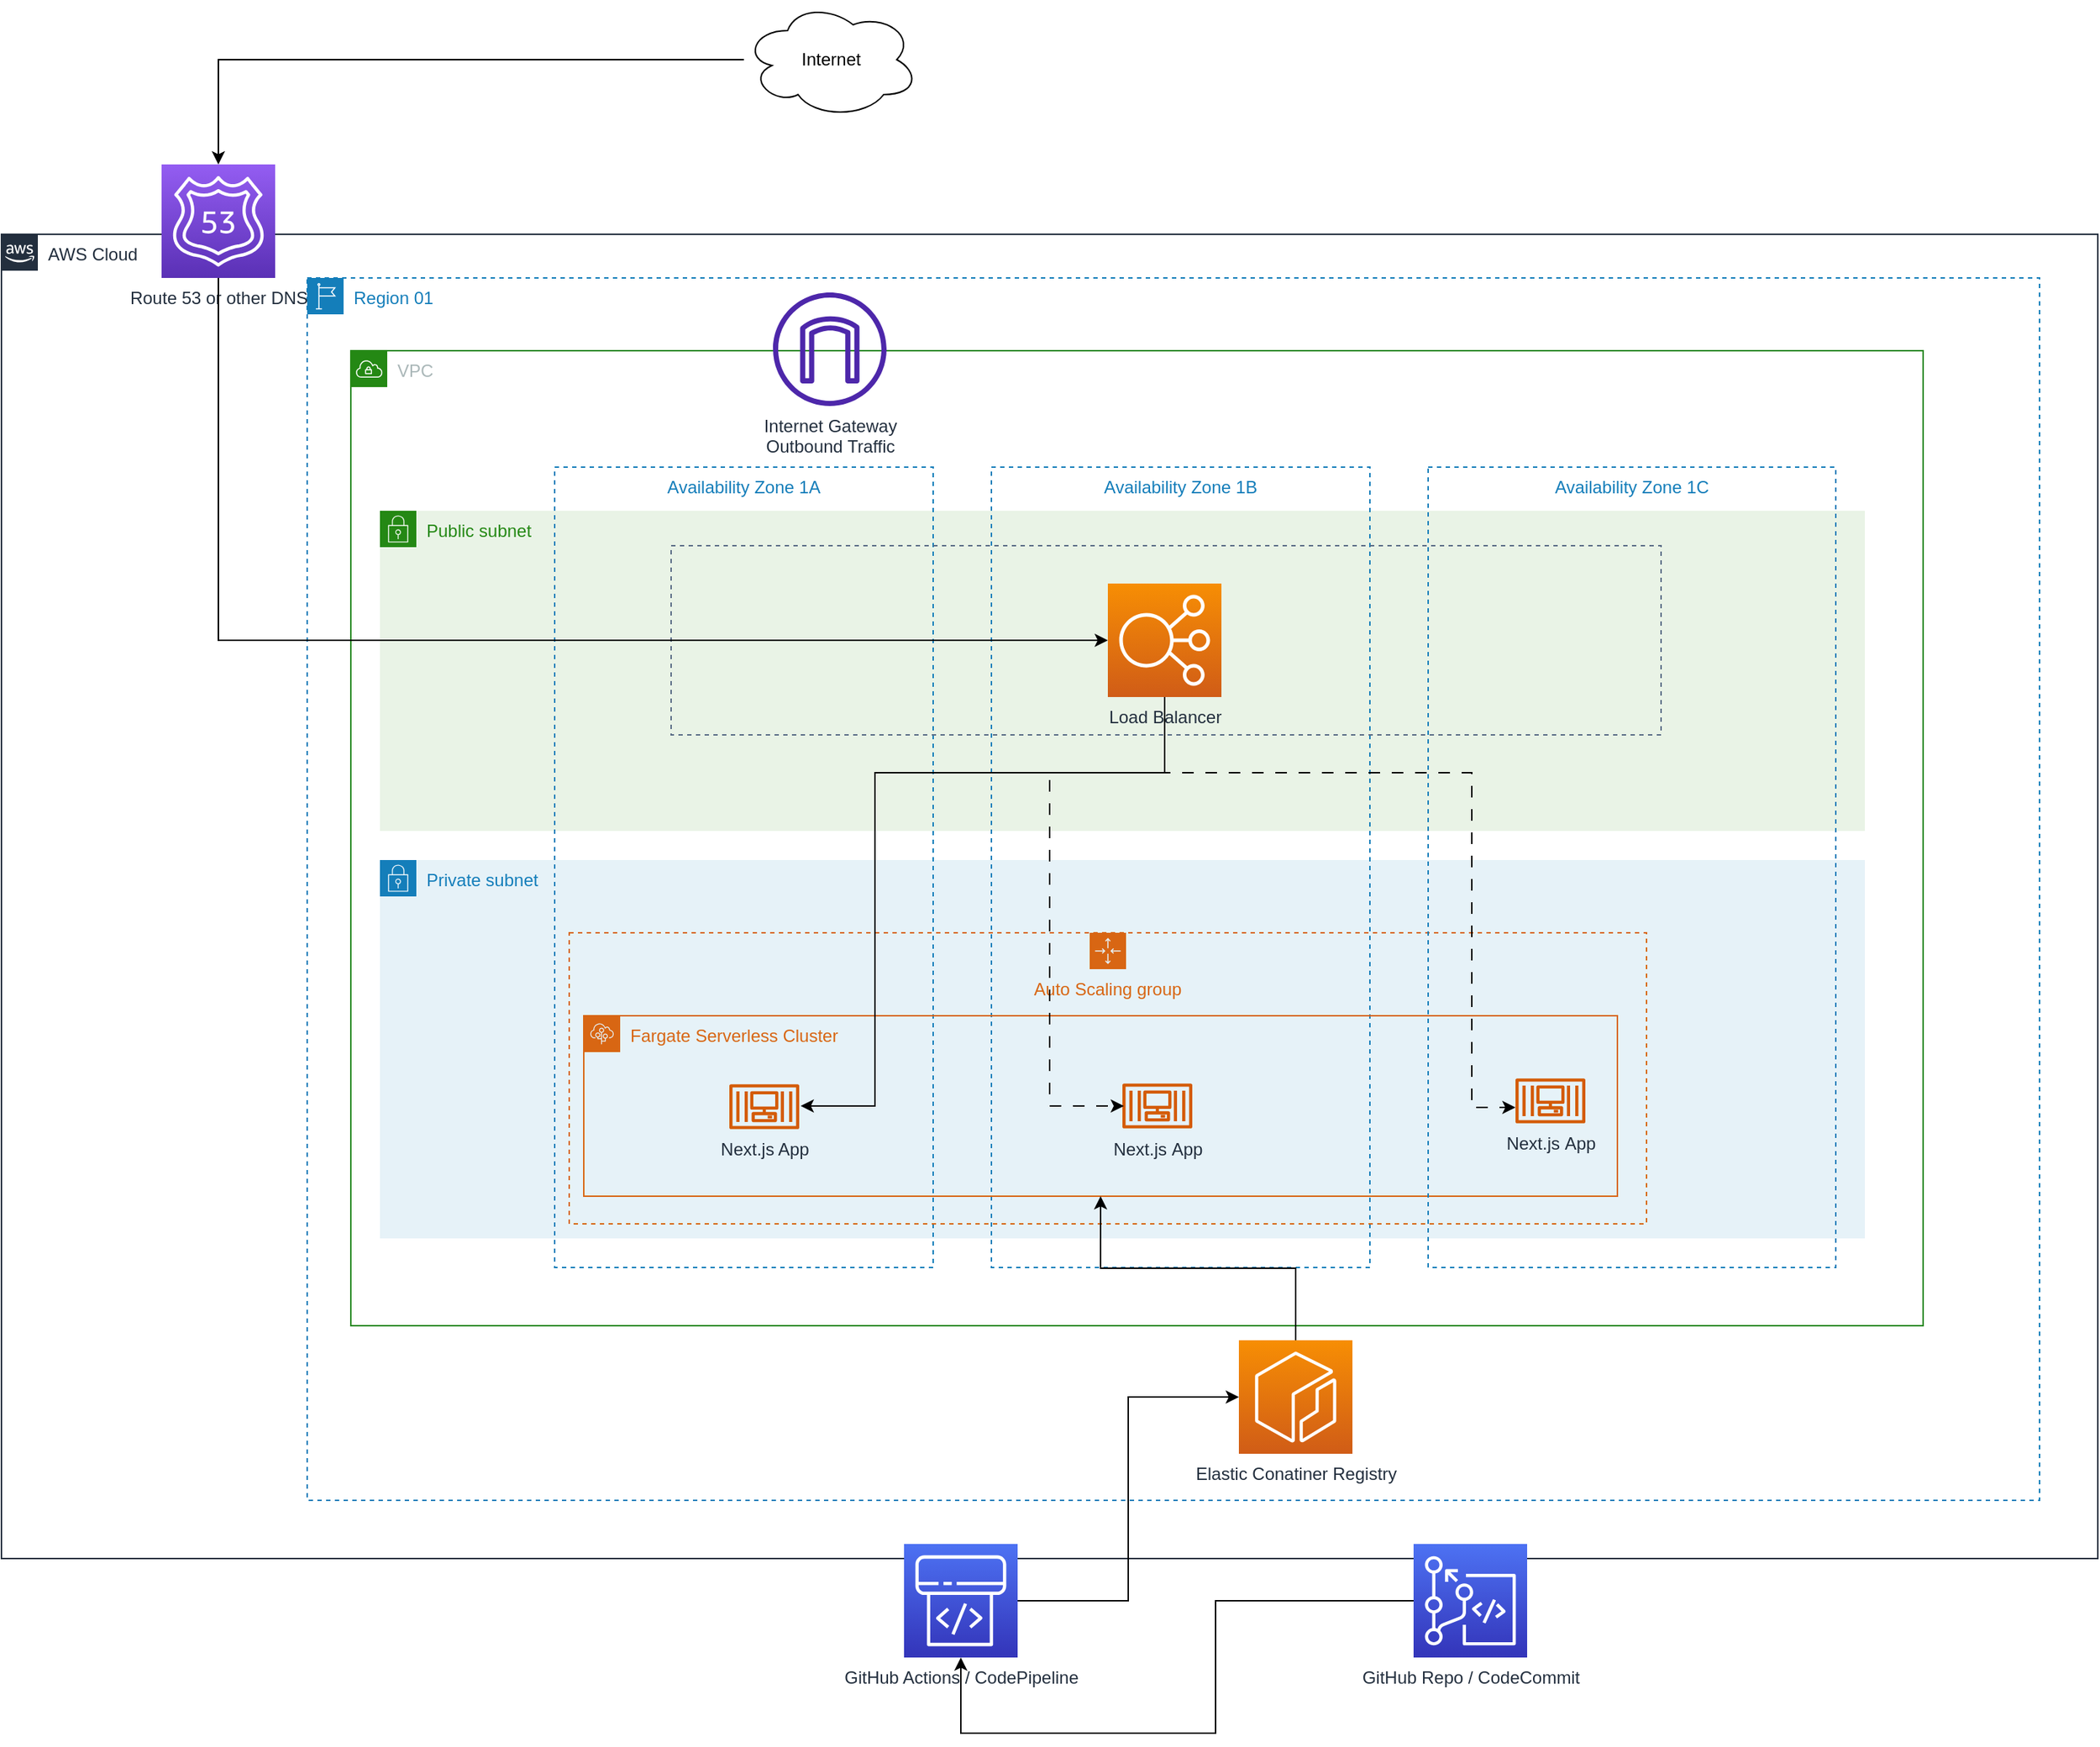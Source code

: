 <mxfile version="21.3.7" type="device">
  <diagram id="Ht1M8jgEwFfnCIfOTk4-" name="Page-1">
    <mxGraphModel dx="3354" dy="1343" grid="1" gridSize="10" guides="1" tooltips="1" connect="1" arrows="1" fold="1" page="1" pageScale="1" pageWidth="1169" pageHeight="827" math="0" shadow="0">
      <root>
        <mxCell id="0" />
        <mxCell id="1" parent="0" />
        <mxCell id="UEzPUAAOIrF-is8g5C7q-74" value="AWS Cloud" style="points=[[0,0],[0.25,0],[0.5,0],[0.75,0],[1,0],[1,0.25],[1,0.5],[1,0.75],[1,1],[0.75,1],[0.5,1],[0.25,1],[0,1],[0,0.75],[0,0.5],[0,0.25]];outlineConnect=0;gradientColor=none;html=1;whiteSpace=wrap;fontSize=12;fontStyle=0;shape=mxgraph.aws4.group;grIcon=mxgraph.aws4.group_aws_cloud_alt;strokeColor=#232F3E;fillColor=none;verticalAlign=top;align=left;spacingLeft=30;fontColor=#232F3E;dashed=0;labelBackgroundColor=#ffffff;container=1;pointerEvents=0;collapsible=0;recursiveResize=0;" parent="1" vertex="1">
          <mxGeometry x="160" y="210" width="1440" height="910" as="geometry" />
        </mxCell>
        <mxCell id="WNuyyVBRVqpik64d4mMc-3" value="Region 01" style="points=[[0,0],[0.25,0],[0.5,0],[0.75,0],[1,0],[1,0.25],[1,0.5],[1,0.75],[1,1],[0.75,1],[0.5,1],[0.25,1],[0,1],[0,0.75],[0,0.5],[0,0.25]];outlineConnect=0;gradientColor=none;html=1;whiteSpace=wrap;fontSize=12;fontStyle=0;container=1;pointerEvents=0;collapsible=0;recursiveResize=0;shape=mxgraph.aws4.group;grIcon=mxgraph.aws4.group_region;strokeColor=#147EBA;fillColor=none;verticalAlign=top;align=left;spacingLeft=30;fontColor=#147EBA;dashed=1;" parent="UEzPUAAOIrF-is8g5C7q-74" vertex="1">
          <mxGeometry x="210" y="30" width="1190" height="840" as="geometry" />
        </mxCell>
        <mxCell id="WNuyyVBRVqpik64d4mMc-10" value="VPC" style="points=[[0,0],[0.25,0],[0.5,0],[0.75,0],[1,0],[1,0.25],[1,0.5],[1,0.75],[1,1],[0.75,1],[0.5,1],[0.25,1],[0,1],[0,0.75],[0,0.5],[0,0.25]];outlineConnect=0;gradientColor=none;html=1;whiteSpace=wrap;fontSize=12;fontStyle=0;container=1;pointerEvents=0;collapsible=0;recursiveResize=0;shape=mxgraph.aws4.group;grIcon=mxgraph.aws4.group_vpc;strokeColor=#248814;fillColor=none;verticalAlign=top;align=left;spacingLeft=30;fontColor=#AAB7B8;dashed=0;" parent="WNuyyVBRVqpik64d4mMc-3" vertex="1">
          <mxGeometry x="30" y="50" width="1080" height="670" as="geometry" />
        </mxCell>
        <mxCell id="WNuyyVBRVqpik64d4mMc-9" value="Private subnet" style="points=[[0,0],[0.25,0],[0.5,0],[0.75,0],[1,0],[1,0.25],[1,0.5],[1,0.75],[1,1],[0.75,1],[0.5,1],[0.25,1],[0,1],[0,0.75],[0,0.5],[0,0.25]];outlineConnect=0;gradientColor=none;html=1;whiteSpace=wrap;fontSize=12;fontStyle=0;container=1;pointerEvents=0;collapsible=0;recursiveResize=0;shape=mxgraph.aws4.group;grIcon=mxgraph.aws4.group_security_group;grStroke=0;strokeColor=#147EBA;fillColor=#E6F2F8;verticalAlign=top;align=left;spacingLeft=30;fontColor=#147EBA;dashed=0;" parent="WNuyyVBRVqpik64d4mMc-10" vertex="1">
          <mxGeometry x="20" y="350" width="1020" height="260" as="geometry" />
        </mxCell>
        <mxCell id="WNuyyVBRVqpik64d4mMc-8" value="Public subnet" style="points=[[0,0],[0.25,0],[0.5,0],[0.75,0],[1,0],[1,0.25],[1,0.5],[1,0.75],[1,1],[0.75,1],[0.5,1],[0.25,1],[0,1],[0,0.75],[0,0.5],[0,0.25]];outlineConnect=0;gradientColor=none;html=1;whiteSpace=wrap;fontSize=12;fontStyle=0;container=1;pointerEvents=0;collapsible=0;recursiveResize=0;shape=mxgraph.aws4.group;grIcon=mxgraph.aws4.group_security_group;grStroke=0;strokeColor=#248814;fillColor=#E9F3E6;verticalAlign=top;align=left;spacingLeft=30;fontColor=#248814;dashed=0;" parent="WNuyyVBRVqpik64d4mMc-10" vertex="1">
          <mxGeometry x="20" y="110" width="1020" height="220" as="geometry" />
        </mxCell>
        <mxCell id="WNuyyVBRVqpik64d4mMc-6" value="Availability Zone 1A" style="fillColor=none;strokeColor=#147EBA;dashed=1;verticalAlign=top;fontStyle=0;fontColor=#147EBA;whiteSpace=wrap;html=1;" parent="WNuyyVBRVqpik64d4mMc-10" vertex="1">
          <mxGeometry x="140" y="80" width="260" height="550" as="geometry" />
        </mxCell>
        <mxCell id="WNuyyVBRVqpik64d4mMc-7" value="Availability Zone 1B" style="fillColor=none;strokeColor=#147EBA;dashed=1;verticalAlign=top;fontStyle=0;fontColor=#147EBA;whiteSpace=wrap;html=1;" parent="WNuyyVBRVqpik64d4mMc-10" vertex="1">
          <mxGeometry x="440" y="80" width="260" height="550" as="geometry" />
        </mxCell>
        <mxCell id="WNuyyVBRVqpik64d4mMc-23" value="Auto Scaling group" style="points=[[0,0],[0.25,0],[0.5,0],[0.75,0],[1,0],[1,0.25],[1,0.5],[1,0.75],[1,1],[0.75,1],[0.5,1],[0.25,1],[0,1],[0,0.75],[0,0.5],[0,0.25]];outlineConnect=0;gradientColor=none;html=1;whiteSpace=wrap;fontSize=12;fontStyle=0;container=1;pointerEvents=0;collapsible=0;recursiveResize=0;shape=mxgraph.aws4.groupCenter;grIcon=mxgraph.aws4.group_auto_scaling_group;grStroke=1;strokeColor=#D86613;fillColor=none;verticalAlign=top;align=center;fontColor=#D86613;dashed=1;spacingTop=25;" parent="WNuyyVBRVqpik64d4mMc-10" vertex="1">
          <mxGeometry x="150" y="400" width="740" height="200" as="geometry" />
        </mxCell>
        <mxCell id="WNuyyVBRVqpik64d4mMc-22" value="Fargate Serverless Cluster" style="points=[[0,0],[0.25,0],[0.5,0],[0.75,0],[1,0],[1,0.25],[1,0.5],[1,0.75],[1,1],[0.75,1],[0.5,1],[0.25,1],[0,1],[0,0.75],[0,0.5],[0,0.25]];outlineConnect=0;gradientColor=none;html=1;whiteSpace=wrap;fontSize=12;fontStyle=0;container=1;pointerEvents=0;collapsible=0;recursiveResize=0;shape=mxgraph.aws4.group;grIcon=mxgraph.aws4.group_elastic_beanstalk;strokeColor=#D86613;fillColor=none;verticalAlign=top;align=left;spacingLeft=30;fontColor=#D86613;dashed=0;" parent="WNuyyVBRVqpik64d4mMc-23" vertex="1">
          <mxGeometry x="10" y="57" width="710" height="124" as="geometry" />
        </mxCell>
        <mxCell id="WNuyyVBRVqpik64d4mMc-58" value="Next.js App" style="sketch=0;outlineConnect=0;fontColor=#232F3E;gradientColor=none;fillColor=#D45B07;strokeColor=none;dashed=0;verticalLabelPosition=bottom;verticalAlign=top;align=center;html=1;fontSize=12;fontStyle=0;aspect=fixed;pointerEvents=1;shape=mxgraph.aws4.container_3;" parent="WNuyyVBRVqpik64d4mMc-22" vertex="1">
          <mxGeometry x="100" y="47" width="48" height="31" as="geometry" />
        </mxCell>
        <mxCell id="WNuyyVBRVqpik64d4mMc-59" value="Next.js&amp;nbsp;App" style="sketch=0;outlineConnect=0;fontColor=#232F3E;gradientColor=none;fillColor=#D45B07;strokeColor=none;dashed=0;verticalLabelPosition=bottom;verticalAlign=top;align=center;html=1;fontSize=12;fontStyle=0;aspect=fixed;pointerEvents=1;shape=mxgraph.aws4.container_3;" parent="WNuyyVBRVqpik64d4mMc-22" vertex="1">
          <mxGeometry x="370" y="46.5" width="48" height="31" as="geometry" />
        </mxCell>
        <mxCell id="WNuyyVBRVqpik64d4mMc-24" value="Availability Zone 1C" style="fillColor=none;strokeColor=#147EBA;dashed=1;verticalAlign=top;fontStyle=0;fontColor=#147EBA;whiteSpace=wrap;html=1;" parent="WNuyyVBRVqpik64d4mMc-10" vertex="1">
          <mxGeometry x="740" y="80" width="280" height="550" as="geometry" />
        </mxCell>
        <mxCell id="WNuyyVBRVqpik64d4mMc-56" style="edgeStyle=orthogonalEdgeStyle;rounded=0;orthogonalLoop=1;jettySize=auto;html=1;dashed=1;dashPattern=8 8;" parent="WNuyyVBRVqpik64d4mMc-10" source="WNuyyVBRVqpik64d4mMc-19" edge="1">
          <mxGeometry relative="1" as="geometry">
            <mxPoint x="800" y="520" as="targetPoint" />
            <Array as="points">
              <mxPoint x="559" y="290" />
              <mxPoint x="770" y="290" />
              <mxPoint x="770" y="520" />
            </Array>
          </mxGeometry>
        </mxCell>
        <mxCell id="WNuyyVBRVqpik64d4mMc-19" value="Load Balancer" style="sketch=0;points=[[0,0,0],[0.25,0,0],[0.5,0,0],[0.75,0,0],[1,0,0],[0,1,0],[0.25,1,0],[0.5,1,0],[0.75,1,0],[1,1,0],[0,0.25,0],[0,0.5,0],[0,0.75,0],[1,0.25,0],[1,0.5,0],[1,0.75,0]];outlineConnect=0;fontColor=#232F3E;gradientColor=#F78E04;gradientDirection=north;fillColor=#D05C17;strokeColor=#ffffff;dashed=0;verticalLabelPosition=bottom;verticalAlign=top;align=center;html=1;fontSize=12;fontStyle=0;aspect=fixed;shape=mxgraph.aws4.resourceIcon;resIcon=mxgraph.aws4.elastic_load_balancing;" parent="WNuyyVBRVqpik64d4mMc-10" vertex="1">
          <mxGeometry x="520" y="160" width="78" height="78" as="geometry" />
        </mxCell>
        <mxCell id="WNuyyVBRVqpik64d4mMc-26" style="edgeStyle=orthogonalEdgeStyle;rounded=0;orthogonalLoop=1;jettySize=auto;html=1;entryX=0;entryY=0.5;entryDx=0;entryDy=0;entryPerimeter=0;dashed=1;dashPattern=8 8;" parent="WNuyyVBRVqpik64d4mMc-10" source="WNuyyVBRVqpik64d4mMc-19" edge="1">
          <mxGeometry relative="1" as="geometry">
            <mxPoint x="531" y="519" as="targetPoint" />
            <Array as="points">
              <mxPoint x="420" y="290" />
              <mxPoint x="480" y="290" />
              <mxPoint x="480" y="510" />
            </Array>
          </mxGeometry>
        </mxCell>
        <mxCell id="WNuyyVBRVqpik64d4mMc-29" style="edgeStyle=orthogonalEdgeStyle;rounded=0;orthogonalLoop=1;jettySize=auto;html=1;entryX=1;entryY=0.5;entryDx=0;entryDy=0;entryPerimeter=0;" parent="WNuyyVBRVqpik64d4mMc-10" source="WNuyyVBRVqpik64d4mMc-19" edge="1">
          <mxGeometry relative="1" as="geometry">
            <mxPoint x="309" y="519" as="targetPoint" />
            <Array as="points">
              <mxPoint x="559" y="290" />
              <mxPoint x="360" y="290" />
              <mxPoint x="360" y="519" />
            </Array>
          </mxGeometry>
        </mxCell>
        <mxCell id="WNuyyVBRVqpik64d4mMc-44" value="Internet Gateway&lt;br&gt;Outbound Traffic" style="sketch=0;outlineConnect=0;fontColor=#232F3E;gradientColor=none;fillColor=#4D27AA;strokeColor=none;dashed=0;verticalLabelPosition=bottom;verticalAlign=top;align=center;html=1;fontSize=12;fontStyle=0;aspect=fixed;pointerEvents=1;shape=mxgraph.aws4.internet_gateway;" parent="WNuyyVBRVqpik64d4mMc-10" vertex="1">
          <mxGeometry x="290" y="-40" width="78" height="78" as="geometry" />
        </mxCell>
        <mxCell id="WNuyyVBRVqpik64d4mMc-60" value="Next.js&amp;nbsp;App" style="sketch=0;outlineConnect=0;fontColor=#232F3E;gradientColor=none;fillColor=#D45B07;strokeColor=none;dashed=0;verticalLabelPosition=bottom;verticalAlign=top;align=center;html=1;fontSize=12;fontStyle=0;aspect=fixed;pointerEvents=1;shape=mxgraph.aws4.container_3;" parent="WNuyyVBRVqpik64d4mMc-10" vertex="1">
          <mxGeometry x="800" y="500" width="48" height="31" as="geometry" />
        </mxCell>
        <mxCell id="yC5KMYE5knI-6SYOr7_y-59" value="" style="fillColor=none;strokeColor=#5A6C86;dashed=1;verticalAlign=top;fontStyle=0;fontColor=#5A6C86;whiteSpace=wrap;html=1;" parent="WNuyyVBRVqpik64d4mMc-10" vertex="1">
          <mxGeometry x="220" y="134" width="680" height="130" as="geometry" />
        </mxCell>
        <mxCell id="WNuyyVBRVqpik64d4mMc-17" value="Elastic Conatiner Registry" style="sketch=0;points=[[0,0,0],[0.25,0,0],[0.5,0,0],[0.75,0,0],[1,0,0],[0,1,0],[0.25,1,0],[0.5,1,0],[0.75,1,0],[1,1,0],[0,0.25,0],[0,0.5,0],[0,0.75,0],[1,0.25,0],[1,0.5,0],[1,0.75,0]];outlineConnect=0;fontColor=#232F3E;gradientColor=#F78E04;gradientDirection=north;fillColor=#D05C17;strokeColor=#ffffff;dashed=0;verticalLabelPosition=bottom;verticalAlign=top;align=center;html=1;fontSize=12;fontStyle=0;aspect=fixed;shape=mxgraph.aws4.resourceIcon;resIcon=mxgraph.aws4.ecr;" parent="WNuyyVBRVqpik64d4mMc-3" vertex="1">
          <mxGeometry x="640" y="730" width="78" height="78" as="geometry" />
        </mxCell>
        <mxCell id="WNuyyVBRVqpik64d4mMc-36" style="edgeStyle=orthogonalEdgeStyle;rounded=0;orthogonalLoop=1;jettySize=auto;html=1;" parent="WNuyyVBRVqpik64d4mMc-3" source="WNuyyVBRVqpik64d4mMc-17" target="WNuyyVBRVqpik64d4mMc-22" edge="1">
          <mxGeometry relative="1" as="geometry" />
        </mxCell>
        <mxCell id="WNuyyVBRVqpik64d4mMc-39" value="Route 53 or other DNS" style="sketch=0;points=[[0,0,0],[0.25,0,0],[0.5,0,0],[0.75,0,0],[1,0,0],[0,1,0],[0.25,1,0],[0.5,1,0],[0.75,1,0],[1,1,0],[0,0.25,0],[0,0.5,0],[0,0.75,0],[1,0.25,0],[1,0.5,0],[1,0.75,0]];outlineConnect=0;fontColor=#232F3E;gradientColor=#945DF2;gradientDirection=north;fillColor=#5A30B5;strokeColor=#ffffff;dashed=0;verticalLabelPosition=bottom;verticalAlign=top;align=center;html=1;fontSize=12;fontStyle=0;aspect=fixed;shape=mxgraph.aws4.resourceIcon;resIcon=mxgraph.aws4.route_53;" parent="UEzPUAAOIrF-is8g5C7q-74" vertex="1">
          <mxGeometry x="110" y="-48" width="78" height="78" as="geometry" />
        </mxCell>
        <mxCell id="yC5KMYE5knI-6SYOr7_y-64" style="edgeStyle=orthogonalEdgeStyle;rounded=0;orthogonalLoop=1;jettySize=auto;html=1;entryX=0;entryY=0.5;entryDx=0;entryDy=0;entryPerimeter=0;exitX=0.5;exitY=1;exitDx=0;exitDy=0;exitPerimeter=0;" parent="UEzPUAAOIrF-is8g5C7q-74" source="WNuyyVBRVqpik64d4mMc-39" target="WNuyyVBRVqpik64d4mMc-19" edge="1">
          <mxGeometry relative="1" as="geometry">
            <mxPoint x="188" y="329" as="sourcePoint" />
          </mxGeometry>
        </mxCell>
        <mxCell id="yC5KMYE5knI-6SYOr7_y-66" style="edgeStyle=orthogonalEdgeStyle;rounded=0;orthogonalLoop=1;jettySize=auto;html=1;entryX=0.5;entryY=0;entryDx=0;entryDy=0;entryPerimeter=0;" parent="1" source="WNuyyVBRVqpik64d4mMc-42" target="WNuyyVBRVqpik64d4mMc-39" edge="1">
          <mxGeometry relative="1" as="geometry" />
        </mxCell>
        <mxCell id="WNuyyVBRVqpik64d4mMc-42" value="Internet" style="ellipse;shape=cloud;whiteSpace=wrap;html=1;" parent="1" vertex="1">
          <mxGeometry x="670" y="50" width="120" height="80" as="geometry" />
        </mxCell>
        <mxCell id="WNuyyVBRVqpik64d4mMc-37" value="GitHub Repo / CodeCommit" style="sketch=0;points=[[0,0,0],[0.25,0,0],[0.5,0,0],[0.75,0,0],[1,0,0],[0,1,0],[0.25,1,0],[0.5,1,0],[0.75,1,0],[1,1,0],[0,0.25,0],[0,0.5,0],[0,0.75,0],[1,0.25,0],[1,0.5,0],[1,0.75,0]];outlineConnect=0;fontColor=#232F3E;gradientColor=#4D72F3;gradientDirection=north;fillColor=#3334B9;strokeColor=#ffffff;dashed=0;verticalLabelPosition=bottom;verticalAlign=top;align=center;html=1;fontSize=12;fontStyle=0;aspect=fixed;shape=mxgraph.aws4.resourceIcon;resIcon=mxgraph.aws4.codecommit;" parent="1" vertex="1">
          <mxGeometry x="1130" y="1110" width="78" height="78" as="geometry" />
        </mxCell>
        <mxCell id="WNuyyVBRVqpik64d4mMc-38" style="edgeStyle=orthogonalEdgeStyle;rounded=0;orthogonalLoop=1;jettySize=auto;html=1;entryX=0.5;entryY=1;entryDx=0;entryDy=0;entryPerimeter=0;" parent="1" source="WNuyyVBRVqpik64d4mMc-37" target="7T-IeW5QFIOYpzFcK-aC-5" edge="1">
          <mxGeometry relative="1" as="geometry">
            <Array as="points">
              <mxPoint x="994" y="1149" />
              <mxPoint x="994" y="1240" />
              <mxPoint x="819" y="1240" />
            </Array>
          </mxGeometry>
        </mxCell>
        <mxCell id="7T-IeW5QFIOYpzFcK-aC-6" style="edgeStyle=orthogonalEdgeStyle;rounded=0;orthogonalLoop=1;jettySize=auto;html=1;entryX=0;entryY=0.5;entryDx=0;entryDy=0;entryPerimeter=0;" edge="1" parent="1" source="7T-IeW5QFIOYpzFcK-aC-5" target="WNuyyVBRVqpik64d4mMc-17">
          <mxGeometry relative="1" as="geometry" />
        </mxCell>
        <mxCell id="7T-IeW5QFIOYpzFcK-aC-5" value="GitHub Actions / CodePipeline" style="sketch=0;points=[[0,0,0],[0.25,0,0],[0.5,0,0],[0.75,0,0],[1,0,0],[0,1,0],[0.25,1,0],[0.5,1,0],[0.75,1,0],[1,1,0],[0,0.25,0],[0,0.5,0],[0,0.75,0],[1,0.25,0],[1,0.5,0],[1,0.75,0]];outlineConnect=0;fontColor=#232F3E;gradientColor=#4D72F3;gradientDirection=north;fillColor=#3334B9;strokeColor=#ffffff;dashed=0;verticalLabelPosition=bottom;verticalAlign=top;align=center;html=1;fontSize=12;fontStyle=0;aspect=fixed;shape=mxgraph.aws4.resourceIcon;resIcon=mxgraph.aws4.codepipeline;" vertex="1" parent="1">
          <mxGeometry x="780" y="1110" width="78" height="78" as="geometry" />
        </mxCell>
      </root>
    </mxGraphModel>
  </diagram>
</mxfile>
